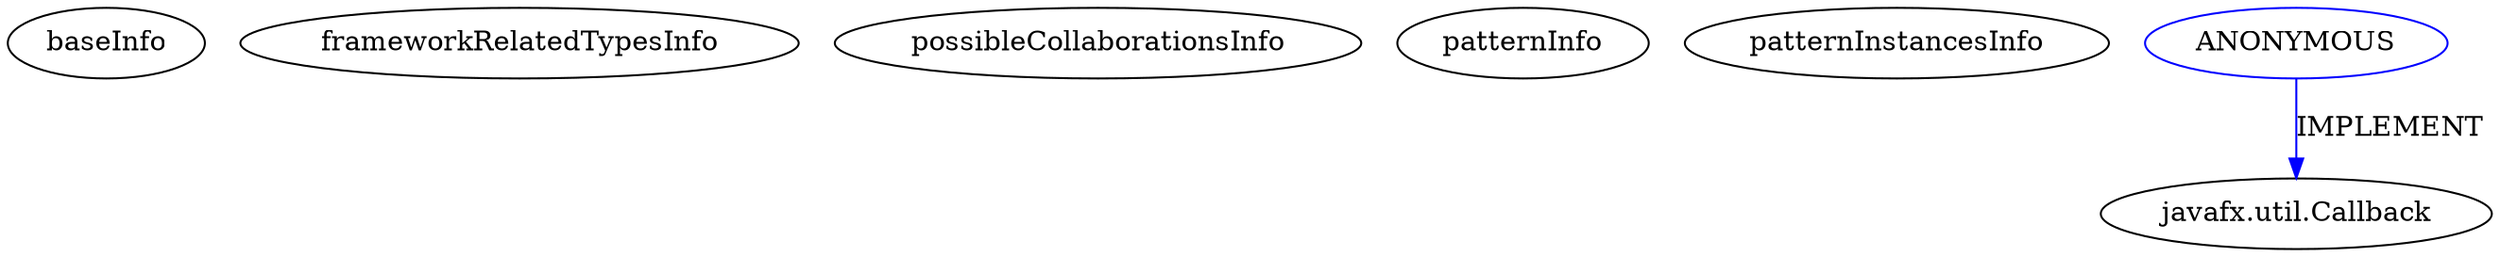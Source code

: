 digraph {
baseInfo[graphId=826,category="pattern",isAnonymous=false,possibleRelation=false]
frameworkRelatedTypesInfo[]
possibleCollaborationsInfo[]
patternInfo[frequency=10.0,patternRootClient=null]
patternInstancesInfo[0="jalbertcruz-Documentation-manager~/jalbertcruz-Documentation-manager/Documentation-manager-master/src/documentation/manager/DocumentationManager.java~DocumentationManager~3242",1="greenua14-TicTacToeClient~/greenua14-TicTacToeClient/TicTacToeClient-master/src/sample/Controllers/CreateOrConnectToGameController.java~CreateOrConnectToGameController~2811",2="ranganathankm-blog~/ranganathankm-blog/blog-master/javafx-sample-treetable/src/main/java/com/blogspot/javanbswing/javafx/treetable/TreeTableViewSample.java~TreeTableViewSample~3993",3="wwtg99-POMA~/wwtg99-POMA/POMA-master/src/cn/edu/suda/gui/InputFrameController.java~InputFrameController~4812",4="geyrix57-Proyecto_1_Bases~/geyrix57-Proyecto_1_Bases/Proyecto_1_Bases-master/src/Control/ControlLog.java~ControlLog~2710",5="hock323-eventManager~/hock323-eventManager/EventManager-master/src/eventManager/controller/pokerTournament/PrizesController.java~PrizesController~2951",6="tgregerson-lc3~/tgregerson-lc3/lc3-master/LC3Sim/src/lc3sim/ui/UIFXMain.java~UIFXMain~4520",7="hock323-eventManager~/hock323-eventManager/EventManager-master/src/eventManager/controller/pokerTournament/AnnouncementsController.java~AnnouncementsController~2965",8="bianconejo-CEFX~/bianconejo-CEFX/CEFX-master/src/cefx/CEPrincipalController.java~CEPrincipalController~2114",9="bianconejo-CEFX~/bianconejo-CEFX/CEFX-master/src/cefx/CECommandeController.java~CECommandeController~2084"]
508[label="javafx.util.Callback",vertexType="FRAMEWORK_INTERFACE_TYPE",isFrameworkType=false]
507[label="ANONYMOUS",vertexType="REFERENCE_ANONYMOUS_DECLARATION",isFrameworkType=false,color=blue]
507->508[label="IMPLEMENT",color=blue]
}
